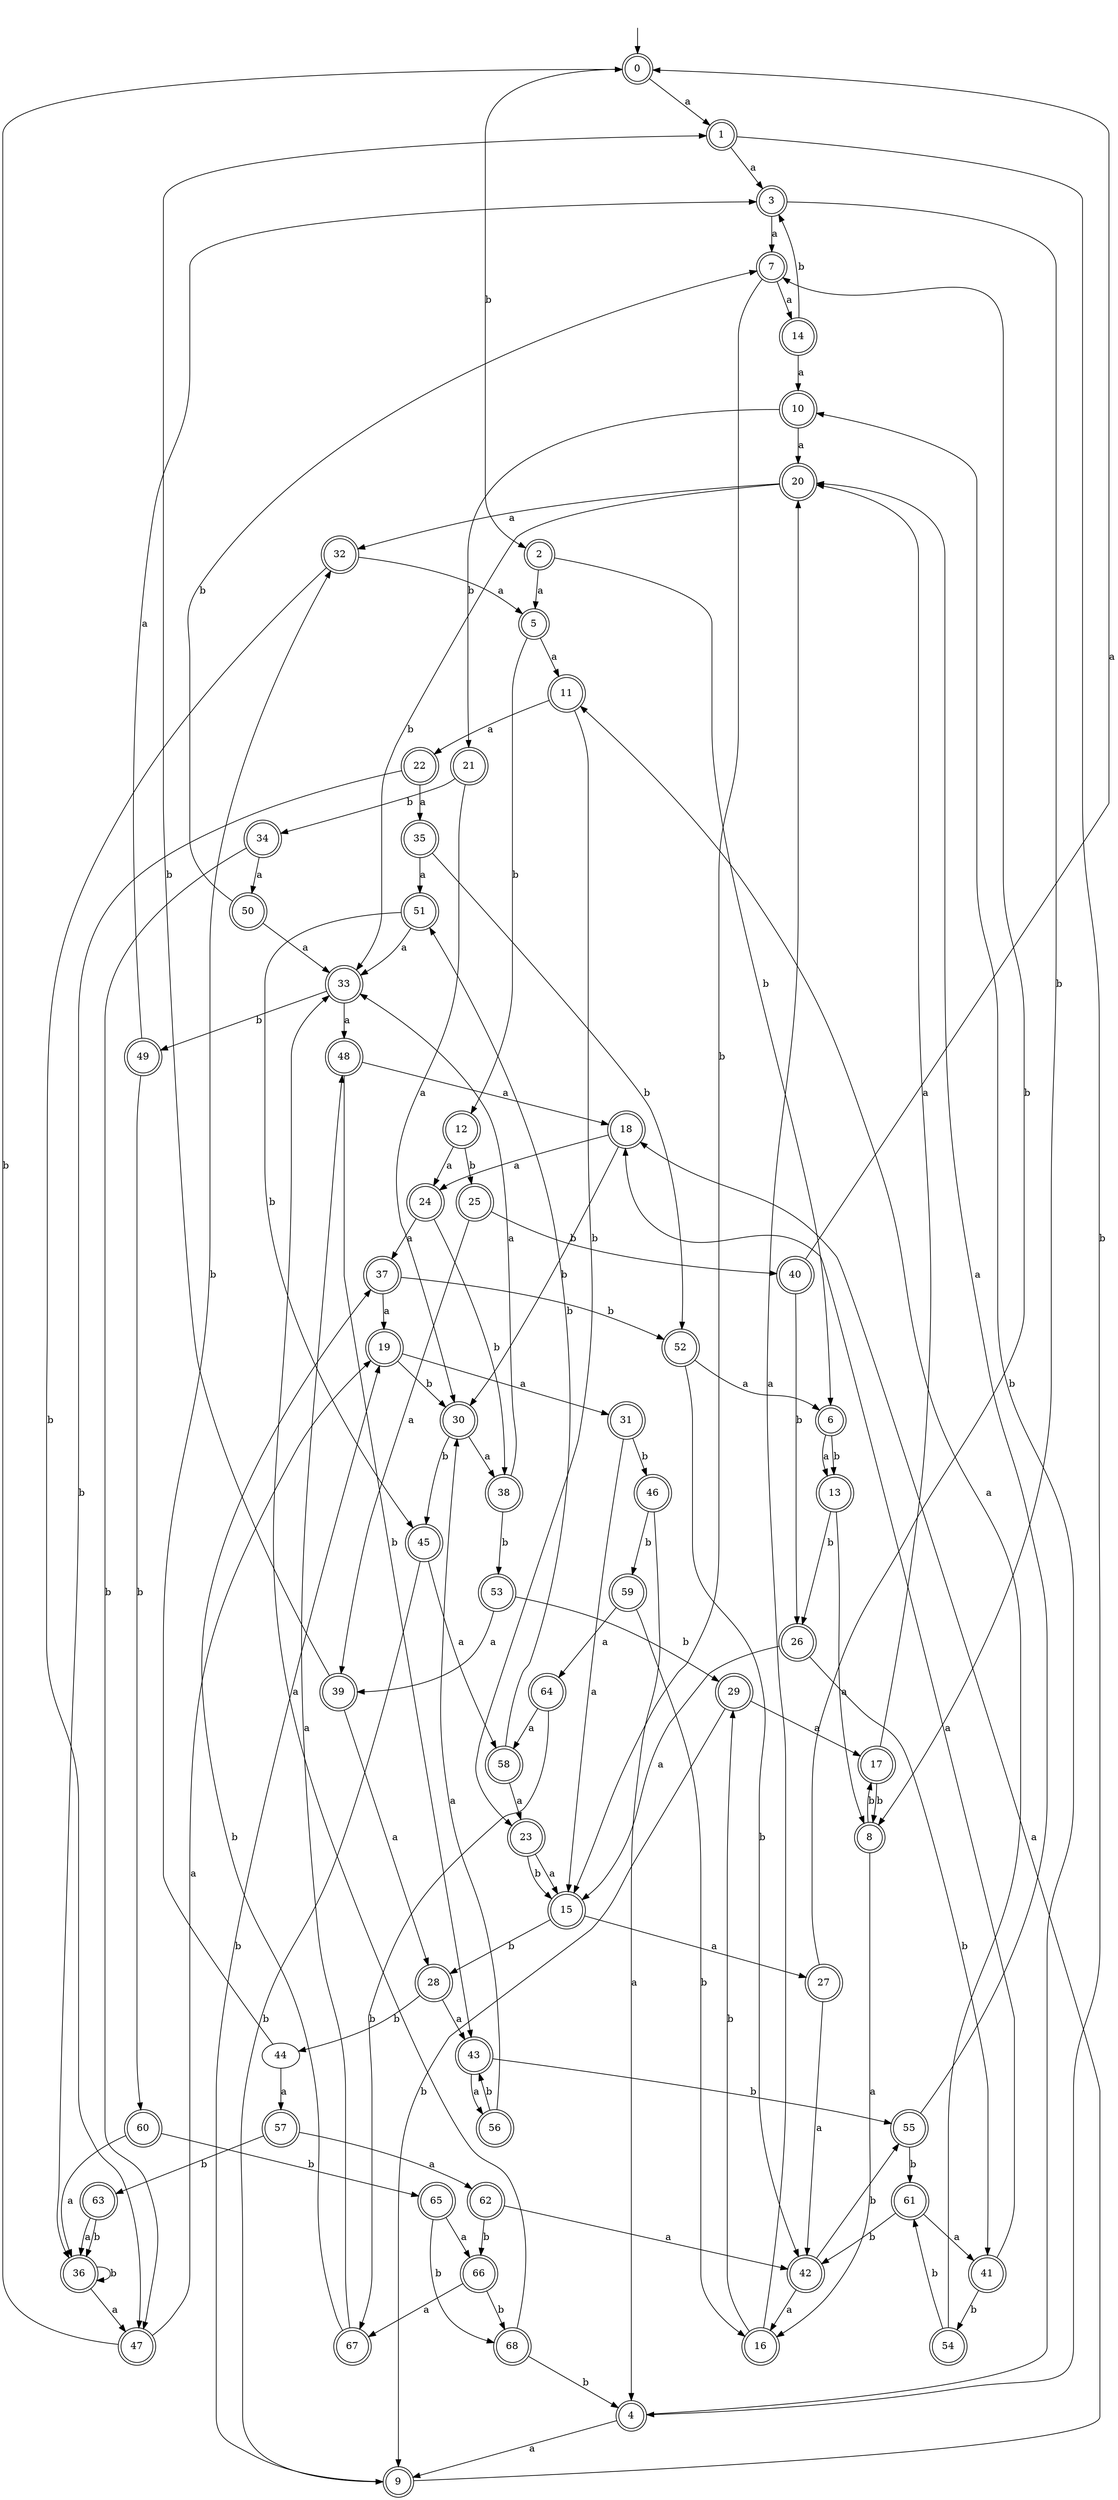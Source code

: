 digraph RandomDFA {
  __start0 [label="", shape=none];
  __start0 -> 0 [label=""];
  0 [shape=circle] [shape=doublecircle]
  0 -> 1 [label="a"]
  0 -> 2 [label="b"]
  1 [shape=doublecircle]
  1 -> 3 [label="a"]
  1 -> 4 [label="b"]
  2 [shape=doublecircle]
  2 -> 5 [label="a"]
  2 -> 6 [label="b"]
  3 [shape=doublecircle]
  3 -> 7 [label="a"]
  3 -> 8 [label="b"]
  4 [shape=doublecircle]
  4 -> 9 [label="a"]
  4 -> 10 [label="b"]
  5 [shape=doublecircle]
  5 -> 11 [label="a"]
  5 -> 12 [label="b"]
  6 [shape=doublecircle]
  6 -> 13 [label="a"]
  6 -> 13 [label="b"]
  7 [shape=doublecircle]
  7 -> 14 [label="a"]
  7 -> 15 [label="b"]
  8 [shape=doublecircle]
  8 -> 16 [label="a"]
  8 -> 17 [label="b"]
  9 [shape=doublecircle]
  9 -> 18 [label="a"]
  9 -> 19 [label="b"]
  10 [shape=doublecircle]
  10 -> 20 [label="a"]
  10 -> 21 [label="b"]
  11 [shape=doublecircle]
  11 -> 22 [label="a"]
  11 -> 23 [label="b"]
  12 [shape=doublecircle]
  12 -> 24 [label="a"]
  12 -> 25 [label="b"]
  13 [shape=doublecircle]
  13 -> 8 [label="a"]
  13 -> 26 [label="b"]
  14 [shape=doublecircle]
  14 -> 10 [label="a"]
  14 -> 3 [label="b"]
  15 [shape=doublecircle]
  15 -> 27 [label="a"]
  15 -> 28 [label="b"]
  16 [shape=doublecircle]
  16 -> 20 [label="a"]
  16 -> 29 [label="b"]
  17 [shape=doublecircle]
  17 -> 20 [label="a"]
  17 -> 8 [label="b"]
  18 [shape=doublecircle]
  18 -> 24 [label="a"]
  18 -> 30 [label="b"]
  19 [shape=doublecircle]
  19 -> 31 [label="a"]
  19 -> 30 [label="b"]
  20 [shape=doublecircle]
  20 -> 32 [label="a"]
  20 -> 33 [label="b"]
  21 [shape=doublecircle]
  21 -> 30 [label="a"]
  21 -> 34 [label="b"]
  22 [shape=doublecircle]
  22 -> 35 [label="a"]
  22 -> 36 [label="b"]
  23 [shape=doublecircle]
  23 -> 15 [label="a"]
  23 -> 15 [label="b"]
  24 [shape=doublecircle]
  24 -> 37 [label="a"]
  24 -> 38 [label="b"]
  25 [shape=doublecircle]
  25 -> 39 [label="a"]
  25 -> 40 [label="b"]
  26 [shape=doublecircle]
  26 -> 15 [label="a"]
  26 -> 41 [label="b"]
  27 [shape=doublecircle]
  27 -> 42 [label="a"]
  27 -> 7 [label="b"]
  28 [shape=doublecircle]
  28 -> 43 [label="a"]
  28 -> 44 [label="b"]
  29 [shape=doublecircle]
  29 -> 17 [label="a"]
  29 -> 9 [label="b"]
  30 [shape=doublecircle]
  30 -> 38 [label="a"]
  30 -> 45 [label="b"]
  31 [shape=doublecircle]
  31 -> 15 [label="a"]
  31 -> 46 [label="b"]
  32 [shape=doublecircle]
  32 -> 5 [label="a"]
  32 -> 47 [label="b"]
  33 [shape=doublecircle]
  33 -> 48 [label="a"]
  33 -> 49 [label="b"]
  34 [shape=doublecircle]
  34 -> 50 [label="a"]
  34 -> 47 [label="b"]
  35 [shape=doublecircle]
  35 -> 51 [label="a"]
  35 -> 52 [label="b"]
  36 [shape=doublecircle]
  36 -> 47 [label="a"]
  36 -> 36 [label="b"]
  37 [shape=doublecircle]
  37 -> 19 [label="a"]
  37 -> 52 [label="b"]
  38 [shape=doublecircle]
  38 -> 33 [label="a"]
  38 -> 53 [label="b"]
  39 [shape=doublecircle]
  39 -> 28 [label="a"]
  39 -> 1 [label="b"]
  40 [shape=doublecircle]
  40 -> 0 [label="a"]
  40 -> 26 [label="b"]
  41 [shape=doublecircle]
  41 -> 18 [label="a"]
  41 -> 54 [label="b"]
  42 [shape=doublecircle]
  42 -> 16 [label="a"]
  42 -> 55 [label="b"]
  43 [shape=doublecircle]
  43 -> 56 [label="a"]
  43 -> 55 [label="b"]
  44
  44 -> 57 [label="a"]
  44 -> 32 [label="b"]
  45 [shape=doublecircle]
  45 -> 58 [label="a"]
  45 -> 9 [label="b"]
  46 [shape=doublecircle]
  46 -> 4 [label="a"]
  46 -> 59 [label="b"]
  47 [shape=doublecircle]
  47 -> 19 [label="a"]
  47 -> 0 [label="b"]
  48 [shape=doublecircle]
  48 -> 18 [label="a"]
  48 -> 43 [label="b"]
  49 [shape=doublecircle]
  49 -> 3 [label="a"]
  49 -> 60 [label="b"]
  50 [shape=doublecircle]
  50 -> 33 [label="a"]
  50 -> 7 [label="b"]
  51 [shape=doublecircle]
  51 -> 33 [label="a"]
  51 -> 45 [label="b"]
  52 [shape=doublecircle]
  52 -> 6 [label="a"]
  52 -> 42 [label="b"]
  53 [shape=doublecircle]
  53 -> 39 [label="a"]
  53 -> 29 [label="b"]
  54 [shape=doublecircle]
  54 -> 11 [label="a"]
  54 -> 61 [label="b"]
  55 [shape=doublecircle]
  55 -> 20 [label="a"]
  55 -> 61 [label="b"]
  56 [shape=doublecircle]
  56 -> 30 [label="a"]
  56 -> 43 [label="b"]
  57 [shape=doublecircle]
  57 -> 62 [label="a"]
  57 -> 63 [label="b"]
  58 [shape=doublecircle]
  58 -> 23 [label="a"]
  58 -> 51 [label="b"]
  59 [shape=doublecircle]
  59 -> 64 [label="a"]
  59 -> 16 [label="b"]
  60 [shape=doublecircle]
  60 -> 36 [label="a"]
  60 -> 65 [label="b"]
  61 [shape=doublecircle]
  61 -> 41 [label="a"]
  61 -> 42 [label="b"]
  62 [shape=doublecircle]
  62 -> 42 [label="a"]
  62 -> 66 [label="b"]
  63 [shape=doublecircle]
  63 -> 36 [label="a"]
  63 -> 36 [label="b"]
  64 [shape=doublecircle]
  64 -> 58 [label="a"]
  64 -> 67 [label="b"]
  65 [shape=doublecircle]
  65 -> 66 [label="a"]
  65 -> 68 [label="b"]
  66 [shape=doublecircle]
  66 -> 67 [label="a"]
  66 -> 68 [label="b"]
  67 [shape=doublecircle]
  67 -> 48 [label="a"]
  67 -> 37 [label="b"]
  68 [shape=doublecircle]
  68 -> 33 [label="a"]
  68 -> 4 [label="b"]
}
